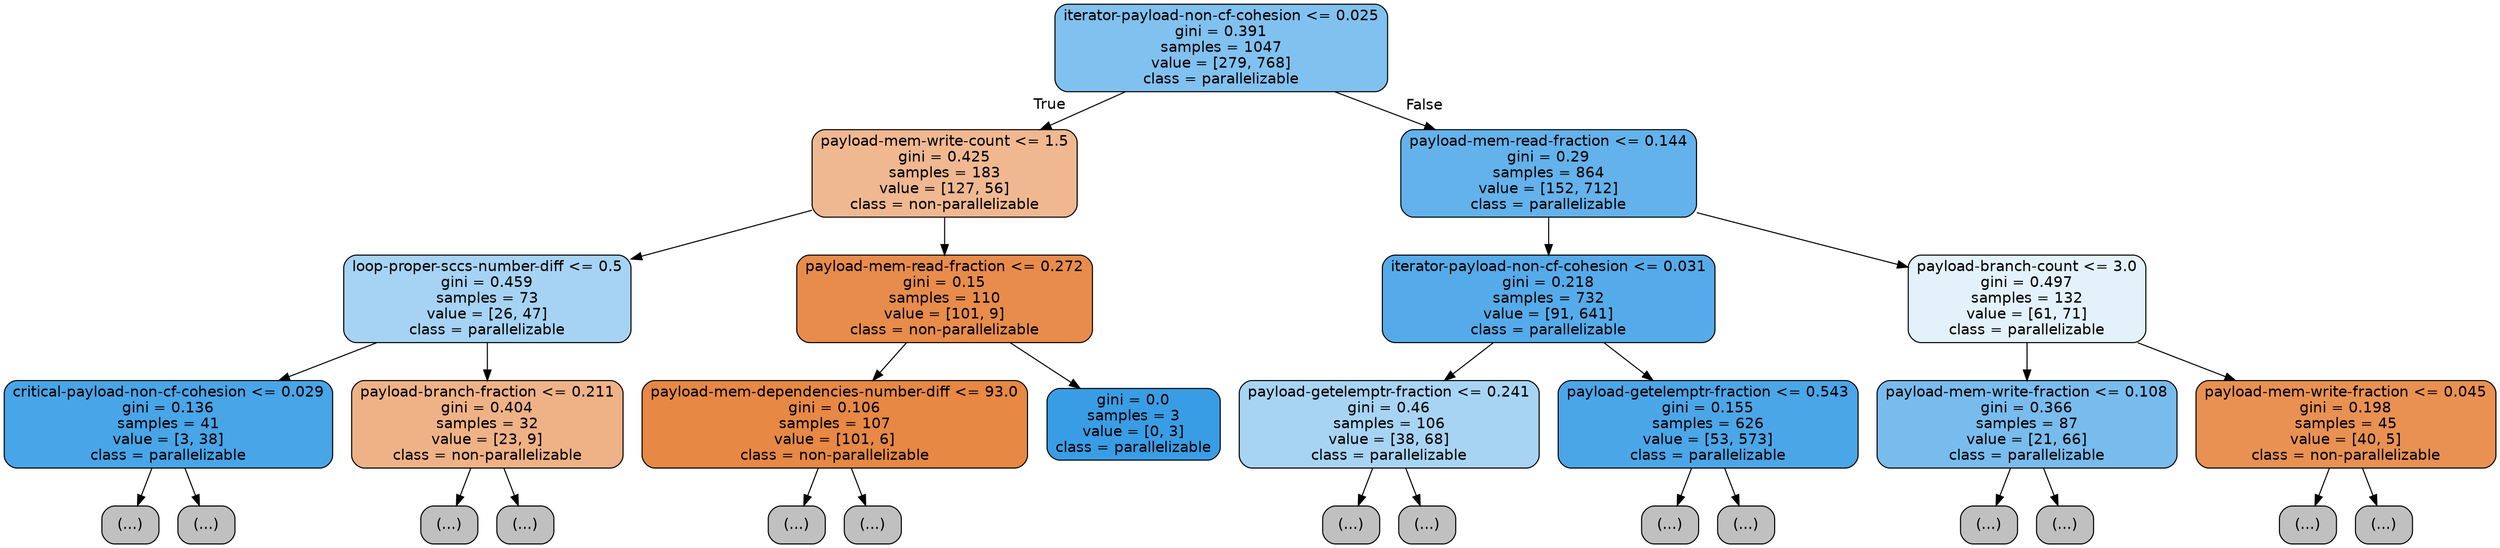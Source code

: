 digraph Tree {
node [shape=box, style="filled, rounded", color="black", fontname=helvetica] ;
edge [fontname=helvetica] ;
0 [label="iterator-payload-non-cf-cohesion <= 0.025\ngini = 0.391\nsamples = 1047\nvalue = [279, 768]\nclass = parallelizable", fillcolor="#399de5a2"] ;
1 [label="payload-mem-write-count <= 1.5\ngini = 0.425\nsamples = 183\nvalue = [127, 56]\nclass = non-parallelizable", fillcolor="#e581398f"] ;
0 -> 1 [labeldistance=2.5, labelangle=45, headlabel="True"] ;
2 [label="loop-proper-sccs-number-diff <= 0.5\ngini = 0.459\nsamples = 73\nvalue = [26, 47]\nclass = parallelizable", fillcolor="#399de572"] ;
1 -> 2 ;
3 [label="critical-payload-non-cf-cohesion <= 0.029\ngini = 0.136\nsamples = 41\nvalue = [3, 38]\nclass = parallelizable", fillcolor="#399de5eb"] ;
2 -> 3 ;
4 [label="(...)", fillcolor="#C0C0C0"] ;
3 -> 4 ;
5 [label="(...)", fillcolor="#C0C0C0"] ;
3 -> 5 ;
10 [label="payload-branch-fraction <= 0.211\ngini = 0.404\nsamples = 32\nvalue = [23, 9]\nclass = non-parallelizable", fillcolor="#e581399b"] ;
2 -> 10 ;
11 [label="(...)", fillcolor="#C0C0C0"] ;
10 -> 11 ;
12 [label="(...)", fillcolor="#C0C0C0"] ;
10 -> 12 ;
21 [label="payload-mem-read-fraction <= 0.272\ngini = 0.15\nsamples = 110\nvalue = [101, 9]\nclass = non-parallelizable", fillcolor="#e58139e8"] ;
1 -> 21 ;
22 [label="payload-mem-dependencies-number-diff <= 93.0\ngini = 0.106\nsamples = 107\nvalue = [101, 6]\nclass = non-parallelizable", fillcolor="#e58139f0"] ;
21 -> 22 ;
23 [label="(...)", fillcolor="#C0C0C0"] ;
22 -> 23 ;
36 [label="(...)", fillcolor="#C0C0C0"] ;
22 -> 36 ;
37 [label="gini = 0.0\nsamples = 3\nvalue = [0, 3]\nclass = parallelizable", fillcolor="#399de5ff"] ;
21 -> 37 ;
38 [label="payload-mem-read-fraction <= 0.144\ngini = 0.29\nsamples = 864\nvalue = [152, 712]\nclass = parallelizable", fillcolor="#399de5c9"] ;
0 -> 38 [labeldistance=2.5, labelangle=-45, headlabel="False"] ;
39 [label="iterator-payload-non-cf-cohesion <= 0.031\ngini = 0.218\nsamples = 732\nvalue = [91, 641]\nclass = parallelizable", fillcolor="#399de5db"] ;
38 -> 39 ;
40 [label="payload-getelemptr-fraction <= 0.241\ngini = 0.46\nsamples = 106\nvalue = [38, 68]\nclass = parallelizable", fillcolor="#399de570"] ;
39 -> 40 ;
41 [label="(...)", fillcolor="#C0C0C0"] ;
40 -> 41 ;
48 [label="(...)", fillcolor="#C0C0C0"] ;
40 -> 48 ;
63 [label="payload-getelemptr-fraction <= 0.543\ngini = 0.155\nsamples = 626\nvalue = [53, 573]\nclass = parallelizable", fillcolor="#399de5e7"] ;
39 -> 63 ;
64 [label="(...)", fillcolor="#C0C0C0"] ;
63 -> 64 ;
149 [label="(...)", fillcolor="#C0C0C0"] ;
63 -> 149 ;
150 [label="payload-branch-count <= 3.0\ngini = 0.497\nsamples = 132\nvalue = [61, 71]\nclass = parallelizable", fillcolor="#399de524"] ;
38 -> 150 ;
151 [label="payload-mem-write-fraction <= 0.108\ngini = 0.366\nsamples = 87\nvalue = [21, 66]\nclass = parallelizable", fillcolor="#399de5ae"] ;
150 -> 151 ;
152 [label="(...)", fillcolor="#C0C0C0"] ;
151 -> 152 ;
179 [label="(...)", fillcolor="#C0C0C0"] ;
151 -> 179 ;
180 [label="payload-mem-write-fraction <= 0.045\ngini = 0.198\nsamples = 45\nvalue = [40, 5]\nclass = non-parallelizable", fillcolor="#e58139df"] ;
150 -> 180 ;
181 [label="(...)", fillcolor="#C0C0C0"] ;
180 -> 181 ;
184 [label="(...)", fillcolor="#C0C0C0"] ;
180 -> 184 ;
}